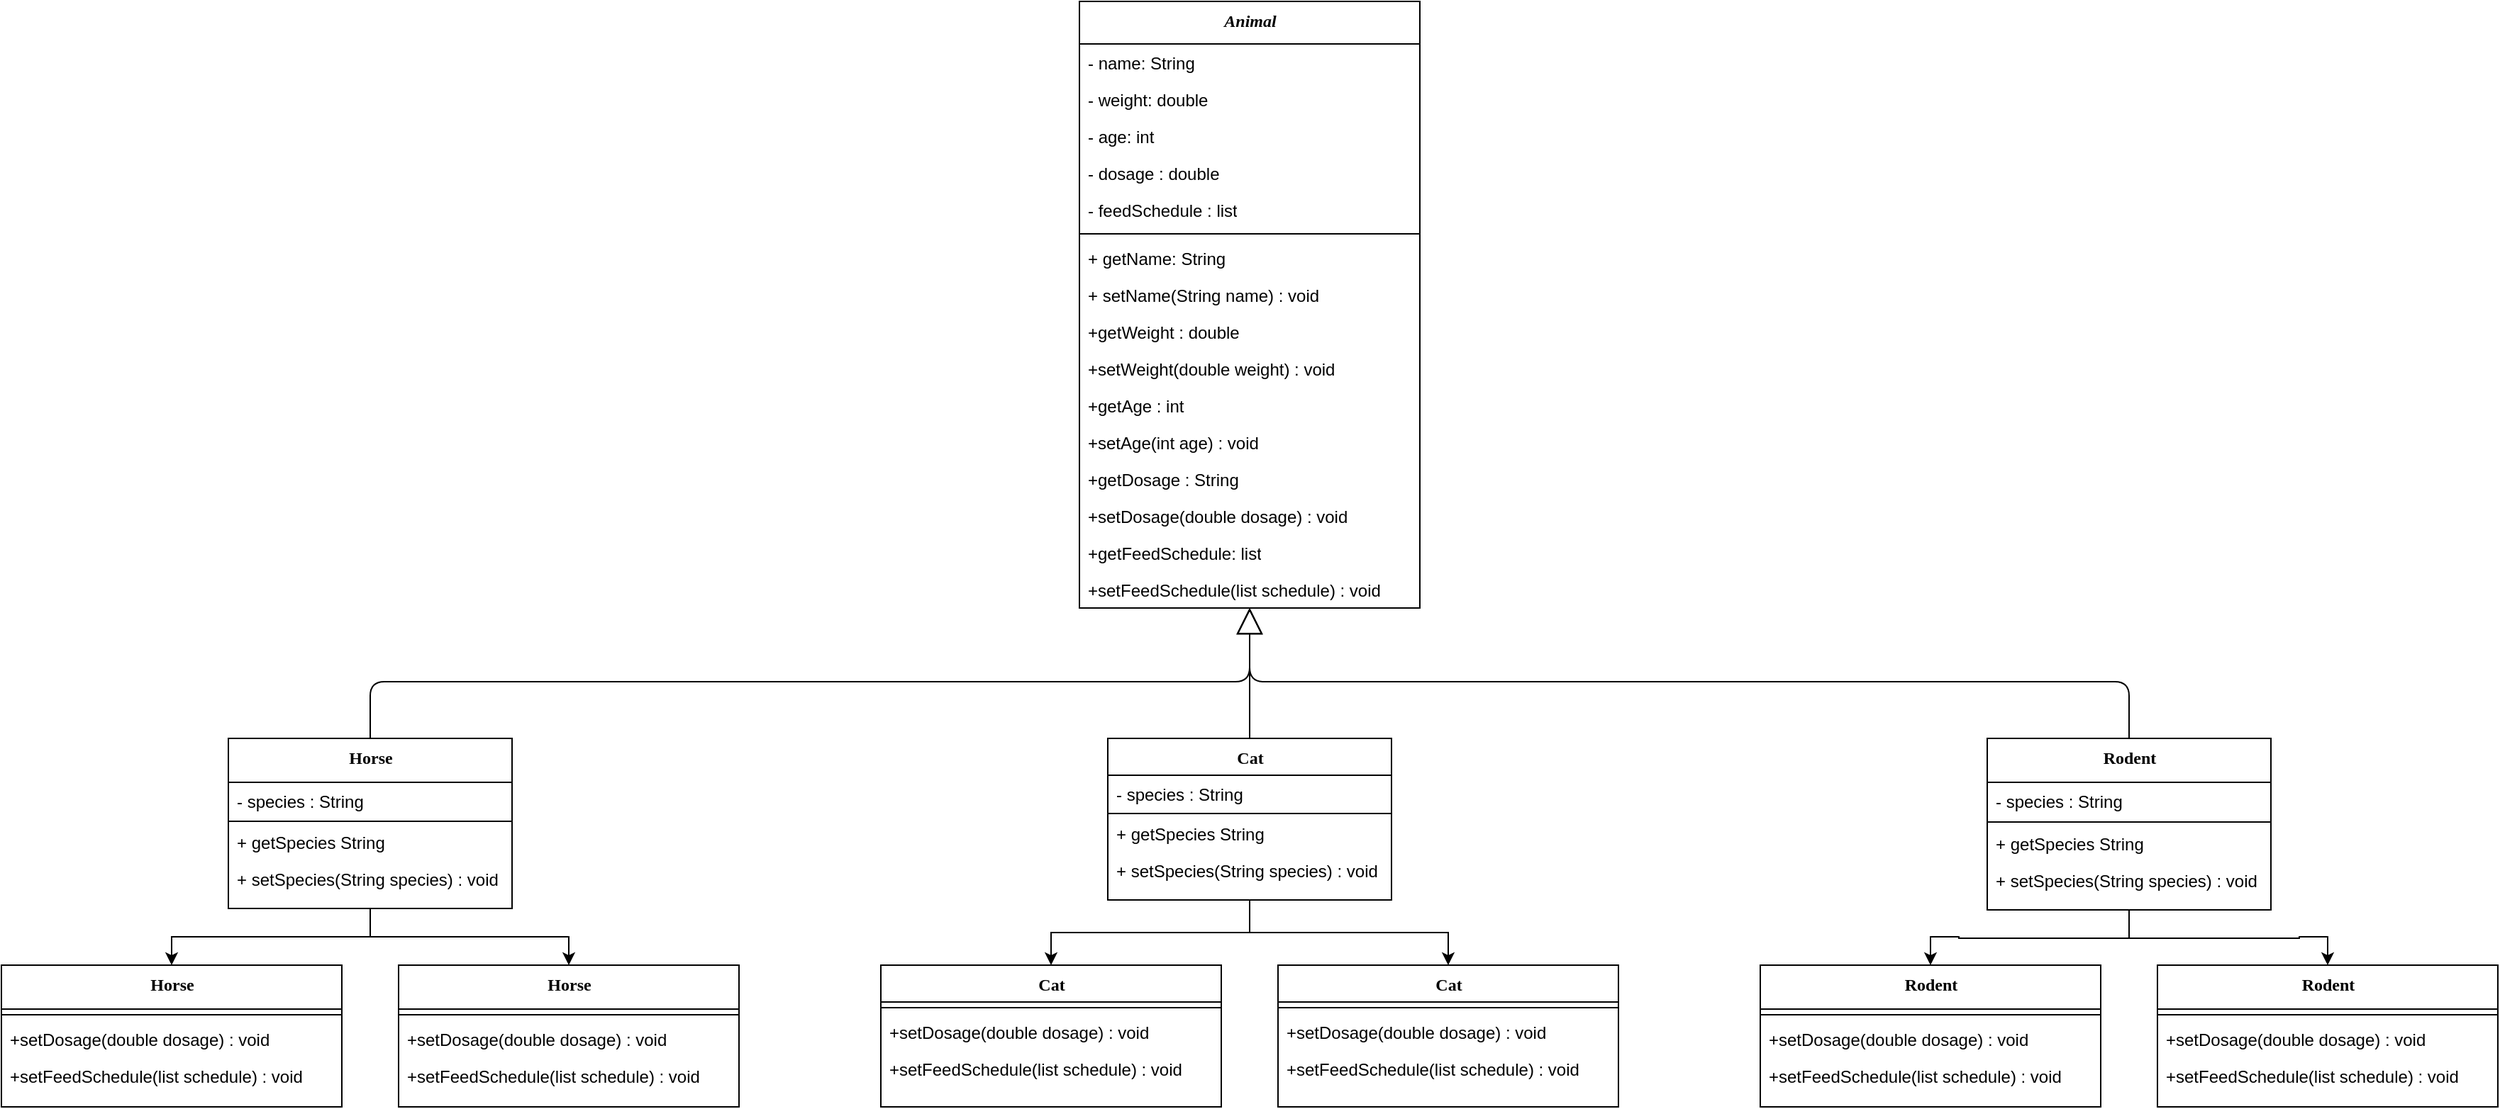 <mxfile version="20.5.1" type="github">
  <diagram name="Page-1" id="9f46799a-70d6-7492-0946-bef42562c5a5">
    <mxGraphModel dx="2823" dy="1270" grid="1" gridSize="10" guides="1" tooltips="1" connect="1" arrows="1" fold="1" page="1" pageScale="1" pageWidth="1100" pageHeight="850" background="none" math="0" shadow="0">
      <root>
        <mxCell id="0" />
        <mxCell id="1" parent="0" />
        <mxCell id="78961159f06e98e8-43" value="&lt;i&gt;Animal&lt;/i&gt;" style="swimlane;html=1;fontStyle=1;align=center;verticalAlign=top;childLayout=stackLayout;horizontal=1;startSize=30;horizontalStack=0;resizeParent=1;resizeLast=0;collapsible=1;marginBottom=0;swimlaneFillColor=#ffffff;rounded=0;shadow=0;comic=0;labelBackgroundColor=none;strokeWidth=1;fillColor=none;fontFamily=Verdana;fontSize=12" parent="1" vertex="1">
          <mxGeometry x="400" y="40" width="240" height="428" as="geometry" />
        </mxCell>
        <mxCell id="78961159f06e98e8-50" value="- name: String" style="text;html=1;strokeColor=none;fillColor=none;align=left;verticalAlign=top;spacingLeft=4;spacingRight=4;whiteSpace=wrap;overflow=hidden;rotatable=0;points=[[0,0.5],[1,0.5]];portConstraint=eastwest;" parent="78961159f06e98e8-43" vertex="1">
          <mxGeometry y="30" width="240" height="26" as="geometry" />
        </mxCell>
        <mxCell id="78961159f06e98e8-45" value="- weight: double" style="text;html=1;strokeColor=none;fillColor=none;align=left;verticalAlign=top;spacingLeft=4;spacingRight=4;whiteSpace=wrap;overflow=hidden;rotatable=0;points=[[0,0.5],[1,0.5]];portConstraint=eastwest;" parent="78961159f06e98e8-43" vertex="1">
          <mxGeometry y="56" width="240" height="26" as="geometry" />
        </mxCell>
        <mxCell id="78961159f06e98e8-49" value="- age: int" style="text;html=1;strokeColor=none;fillColor=none;align=left;verticalAlign=top;spacingLeft=4;spacingRight=4;whiteSpace=wrap;overflow=hidden;rotatable=0;points=[[0,0.5],[1,0.5]];portConstraint=eastwest;" parent="78961159f06e98e8-43" vertex="1">
          <mxGeometry y="82" width="240" height="26" as="geometry" />
        </mxCell>
        <mxCell id="78961159f06e98e8-44" value="- dosage : double" style="text;html=1;strokeColor=none;fillColor=none;align=left;verticalAlign=top;spacingLeft=4;spacingRight=4;whiteSpace=wrap;overflow=hidden;rotatable=0;points=[[0,0.5],[1,0.5]];portConstraint=eastwest;" parent="78961159f06e98e8-43" vertex="1">
          <mxGeometry y="108" width="240" height="26" as="geometry" />
        </mxCell>
        <mxCell id="P9E7qyGku1R6E2IRyjtk-8" value="- feedSchedule : list" style="text;html=1;strokeColor=none;fillColor=none;align=left;verticalAlign=top;spacingLeft=4;spacingRight=4;whiteSpace=wrap;overflow=hidden;rotatable=0;points=[[0,0.5],[1,0.5]];portConstraint=eastwest;" vertex="1" parent="78961159f06e98e8-43">
          <mxGeometry y="134" width="240" height="26" as="geometry" />
        </mxCell>
        <mxCell id="78961159f06e98e8-51" value="" style="line;html=1;strokeWidth=1;fillColor=none;align=left;verticalAlign=middle;spacingTop=-1;spacingLeft=3;spacingRight=3;rotatable=0;labelPosition=right;points=[];portConstraint=eastwest;" parent="78961159f06e98e8-43" vertex="1">
          <mxGeometry y="160" width="240" height="8" as="geometry" />
        </mxCell>
        <mxCell id="78961159f06e98e8-52" value="+ getName: String" style="text;html=1;strokeColor=none;fillColor=none;align=left;verticalAlign=top;spacingLeft=4;spacingRight=4;whiteSpace=wrap;overflow=hidden;rotatable=0;points=[[0,0.5],[1,0.5]];portConstraint=eastwest;" parent="78961159f06e98e8-43" vertex="1">
          <mxGeometry y="168" width="240" height="26" as="geometry" />
        </mxCell>
        <mxCell id="P9E7qyGku1R6E2IRyjtk-1" value="+ setName(String name) : void" style="text;html=1;strokeColor=none;fillColor=none;align=left;verticalAlign=top;spacingLeft=4;spacingRight=4;whiteSpace=wrap;overflow=hidden;rotatable=0;points=[[0,0.5],[1,0.5]];portConstraint=eastwest;" vertex="1" parent="78961159f06e98e8-43">
          <mxGeometry y="194" width="240" height="26" as="geometry" />
        </mxCell>
        <mxCell id="P9E7qyGku1R6E2IRyjtk-5" value="+getWeight : double" style="text;html=1;strokeColor=none;fillColor=none;align=left;verticalAlign=top;spacingLeft=4;spacingRight=4;whiteSpace=wrap;overflow=hidden;rotatable=0;points=[[0,0.5],[1,0.5]];portConstraint=eastwest;" vertex="1" parent="78961159f06e98e8-43">
          <mxGeometry y="220" width="240" height="26" as="geometry" />
        </mxCell>
        <mxCell id="P9E7qyGku1R6E2IRyjtk-6" value="+setWeight(double weight) : void" style="text;html=1;strokeColor=none;fillColor=none;align=left;verticalAlign=top;spacingLeft=4;spacingRight=4;whiteSpace=wrap;overflow=hidden;rotatable=0;points=[[0,0.5],[1,0.5]];portConstraint=eastwest;" vertex="1" parent="78961159f06e98e8-43">
          <mxGeometry y="246" width="240" height="26" as="geometry" />
        </mxCell>
        <mxCell id="P9E7qyGku1R6E2IRyjtk-3" value="+getAge : int" style="text;html=1;strokeColor=none;fillColor=none;align=left;verticalAlign=top;spacingLeft=4;spacingRight=4;whiteSpace=wrap;overflow=hidden;rotatable=0;points=[[0,0.5],[1,0.5]];portConstraint=eastwest;" vertex="1" parent="78961159f06e98e8-43">
          <mxGeometry y="272" width="240" height="26" as="geometry" />
        </mxCell>
        <mxCell id="P9E7qyGku1R6E2IRyjtk-4" value="+setAge(int age) : void" style="text;html=1;strokeColor=none;fillColor=none;align=left;verticalAlign=top;spacingLeft=4;spacingRight=4;whiteSpace=wrap;overflow=hidden;rotatable=0;points=[[0,0.5],[1,0.5]];portConstraint=eastwest;" vertex="1" parent="78961159f06e98e8-43">
          <mxGeometry y="298" width="240" height="26" as="geometry" />
        </mxCell>
        <mxCell id="78961159f06e98e8-53" value="+getDosage : String" style="text;html=1;strokeColor=none;fillColor=none;align=left;verticalAlign=top;spacingLeft=4;spacingRight=4;whiteSpace=wrap;overflow=hidden;rotatable=0;points=[[0,0.5],[1,0.5]];portConstraint=eastwest;" parent="78961159f06e98e8-43" vertex="1">
          <mxGeometry y="324" width="240" height="26" as="geometry" />
        </mxCell>
        <mxCell id="P9E7qyGku1R6E2IRyjtk-2" value="+setDosage(double dosage) : void" style="text;html=1;strokeColor=none;fillColor=none;align=left;verticalAlign=top;spacingLeft=4;spacingRight=4;whiteSpace=wrap;overflow=hidden;rotatable=0;points=[[0,0.5],[1,0.5]];portConstraint=eastwest;" vertex="1" parent="78961159f06e98e8-43">
          <mxGeometry y="350" width="240" height="26" as="geometry" />
        </mxCell>
        <mxCell id="P9E7qyGku1R6E2IRyjtk-9" value="+getFeedSchedule: list" style="text;html=1;strokeColor=none;fillColor=none;align=left;verticalAlign=top;spacingLeft=4;spacingRight=4;whiteSpace=wrap;overflow=hidden;rotatable=0;points=[[0,0.5],[1,0.5]];portConstraint=eastwest;" vertex="1" parent="78961159f06e98e8-43">
          <mxGeometry y="376" width="240" height="26" as="geometry" />
        </mxCell>
        <mxCell id="P9E7qyGku1R6E2IRyjtk-12" value="+setFeedSchedule(list schedule) : void" style="text;html=1;strokeColor=none;fillColor=none;align=left;verticalAlign=top;spacingLeft=4;spacingRight=4;whiteSpace=wrap;overflow=hidden;rotatable=0;points=[[0,0.5],[1,0.5]];portConstraint=eastwest;" vertex="1" parent="78961159f06e98e8-43">
          <mxGeometry y="402" width="240" height="26" as="geometry" />
        </mxCell>
        <mxCell id="78961159f06e98e8-128" style="edgeStyle=orthogonalEdgeStyle;html=1;labelBackgroundColor=none;startFill=0;startSize=8;endArrow=block;endFill=0;endSize=16;fontFamily=Verdana;fontSize=12;exitX=0.5;exitY=0;exitDx=0;exitDy=0;" parent="1" source="78961159f06e98e8-82" target="78961159f06e98e8-43" edge="1">
          <mxGeometry relative="1" as="geometry">
            <Array as="points">
              <mxPoint x="-100" y="520" />
              <mxPoint x="520" y="520" />
            </Array>
          </mxGeometry>
        </mxCell>
        <mxCell id="P9E7qyGku1R6E2IRyjtk-21" style="edgeStyle=orthogonalEdgeStyle;rounded=0;orthogonalLoop=1;jettySize=auto;html=1;" edge="1" parent="1" source="78961159f06e98e8-82" target="P9E7qyGku1R6E2IRyjtk-17">
          <mxGeometry relative="1" as="geometry" />
        </mxCell>
        <mxCell id="P9E7qyGku1R6E2IRyjtk-26" style="edgeStyle=orthogonalEdgeStyle;rounded=0;orthogonalLoop=1;jettySize=auto;html=1;" edge="1" parent="1" source="78961159f06e98e8-82" target="P9E7qyGku1R6E2IRyjtk-22">
          <mxGeometry relative="1" as="geometry" />
        </mxCell>
        <mxCell id="78961159f06e98e8-82" value="Horse" style="swimlane;html=1;fontStyle=1;align=center;verticalAlign=top;childLayout=stackLayout;horizontal=1;startSize=31;horizontalStack=0;resizeParent=1;resizeLast=0;collapsible=1;marginBottom=0;swimlaneFillColor=#ffffff;rounded=0;shadow=0;comic=0;labelBackgroundColor=none;strokeWidth=1;fillColor=none;fontFamily=Verdana;fontSize=12" parent="1" vertex="1">
          <mxGeometry x="-200" y="560" width="200" height="120" as="geometry" />
        </mxCell>
        <mxCell id="P9E7qyGku1R6E2IRyjtk-51" value="- species : String" style="text;html=1;strokeColor=none;fillColor=none;align=left;verticalAlign=top;spacingLeft=4;spacingRight=4;whiteSpace=wrap;overflow=hidden;rotatable=0;points=[[0,0.5],[1,0.5]];portConstraint=eastwest;" vertex="1" parent="78961159f06e98e8-82">
          <mxGeometry y="31" width="200" height="26" as="geometry" />
        </mxCell>
        <mxCell id="78961159f06e98e8-90" value="" style="line;html=1;strokeWidth=1;fillColor=none;align=left;verticalAlign=middle;spacingTop=-1;spacingLeft=3;spacingRight=3;rotatable=0;labelPosition=right;points=[];portConstraint=eastwest;" parent="78961159f06e98e8-82" vertex="1">
          <mxGeometry y="57" width="200" height="3" as="geometry" />
        </mxCell>
        <mxCell id="P9E7qyGku1R6E2IRyjtk-52" value="+ getSpecies String" style="text;html=1;strokeColor=none;fillColor=none;align=left;verticalAlign=top;spacingLeft=4;spacingRight=4;whiteSpace=wrap;overflow=hidden;rotatable=0;points=[[0,0.5],[1,0.5]];portConstraint=eastwest;" vertex="1" parent="78961159f06e98e8-82">
          <mxGeometry y="60" width="200" height="26" as="geometry" />
        </mxCell>
        <mxCell id="P9E7qyGku1R6E2IRyjtk-53" value="+ setSpecies(String species) : void" style="text;html=1;strokeColor=none;fillColor=none;align=left;verticalAlign=top;spacingLeft=4;spacingRight=4;whiteSpace=wrap;overflow=hidden;rotatable=0;points=[[0,0.5],[1,0.5]];portConstraint=eastwest;" vertex="1" parent="78961159f06e98e8-82">
          <mxGeometry y="86" width="200" height="34" as="geometry" />
        </mxCell>
        <mxCell id="78961159f06e98e8-127" style="edgeStyle=orthogonalEdgeStyle;html=1;labelBackgroundColor=none;startFill=0;startSize=8;endArrow=block;endFill=0;endSize=16;fontFamily=Verdana;fontSize=12;" parent="1" source="78961159f06e98e8-95" target="78961159f06e98e8-43" edge="1">
          <mxGeometry relative="1" as="geometry" />
        </mxCell>
        <mxCell id="P9E7qyGku1R6E2IRyjtk-31" style="edgeStyle=orthogonalEdgeStyle;rounded=0;orthogonalLoop=1;jettySize=auto;html=1;" edge="1" parent="1" source="78961159f06e98e8-95" target="P9E7qyGku1R6E2IRyjtk-27">
          <mxGeometry relative="1" as="geometry" />
        </mxCell>
        <mxCell id="P9E7qyGku1R6E2IRyjtk-36" style="edgeStyle=orthogonalEdgeStyle;rounded=0;orthogonalLoop=1;jettySize=auto;html=1;" edge="1" parent="1" source="78961159f06e98e8-95" target="P9E7qyGku1R6E2IRyjtk-32">
          <mxGeometry relative="1" as="geometry" />
        </mxCell>
        <mxCell id="78961159f06e98e8-95" value="Cat" style="swimlane;html=1;fontStyle=1;align=center;verticalAlign=top;childLayout=stackLayout;horizontal=1;startSize=26;horizontalStack=0;resizeParent=1;resizeLast=0;collapsible=1;marginBottom=0;swimlaneFillColor=#ffffff;rounded=0;shadow=0;comic=0;labelBackgroundColor=none;strokeWidth=1;fillColor=none;fontFamily=Verdana;fontSize=12" parent="1" vertex="1">
          <mxGeometry x="420" y="560" width="200" height="114" as="geometry" />
        </mxCell>
        <mxCell id="P9E7qyGku1R6E2IRyjtk-55" value="- species : String" style="text;html=1;strokeColor=none;fillColor=none;align=left;verticalAlign=top;spacingLeft=4;spacingRight=4;whiteSpace=wrap;overflow=hidden;rotatable=0;points=[[0,0.5],[1,0.5]];portConstraint=eastwest;" vertex="1" parent="78961159f06e98e8-95">
          <mxGeometry y="26" width="200" height="26" as="geometry" />
        </mxCell>
        <mxCell id="78961159f06e98e8-103" value="" style="line;html=1;strokeWidth=1;fillColor=none;align=left;verticalAlign=middle;spacingTop=-1;spacingLeft=3;spacingRight=3;rotatable=0;labelPosition=right;points=[];portConstraint=eastwest;" parent="78961159f06e98e8-95" vertex="1">
          <mxGeometry y="52" width="200" height="2" as="geometry" />
        </mxCell>
        <mxCell id="P9E7qyGku1R6E2IRyjtk-57" value="+ getSpecies String" style="text;html=1;strokeColor=none;fillColor=none;align=left;verticalAlign=top;spacingLeft=4;spacingRight=4;whiteSpace=wrap;overflow=hidden;rotatable=0;points=[[0,0.5],[1,0.5]];portConstraint=eastwest;" vertex="1" parent="78961159f06e98e8-95">
          <mxGeometry y="54" width="200" height="26" as="geometry" />
        </mxCell>
        <mxCell id="P9E7qyGku1R6E2IRyjtk-56" value="+ setSpecies(String species) : void" style="text;html=1;strokeColor=none;fillColor=none;align=left;verticalAlign=top;spacingLeft=4;spacingRight=4;whiteSpace=wrap;overflow=hidden;rotatable=0;points=[[0,0.5],[1,0.5]];portConstraint=eastwest;" vertex="1" parent="78961159f06e98e8-95">
          <mxGeometry y="80" width="200" height="34" as="geometry" />
        </mxCell>
        <mxCell id="78961159f06e98e8-126" style="edgeStyle=orthogonalEdgeStyle;html=1;labelBackgroundColor=none;startFill=0;startSize=8;endArrow=block;endFill=0;endSize=16;fontFamily=Verdana;fontSize=12;exitX=0.5;exitY=0;exitDx=0;exitDy=0;" parent="1" source="78961159f06e98e8-108" target="78961159f06e98e8-43" edge="1">
          <mxGeometry relative="1" as="geometry">
            <Array as="points">
              <mxPoint x="1140" y="520" />
              <mxPoint x="520" y="520" />
            </Array>
          </mxGeometry>
        </mxCell>
        <mxCell id="P9E7qyGku1R6E2IRyjtk-42" style="edgeStyle=orthogonalEdgeStyle;rounded=0;orthogonalLoop=1;jettySize=auto;html=1;" edge="1" parent="1" source="78961159f06e98e8-108" target="P9E7qyGku1R6E2IRyjtk-38">
          <mxGeometry relative="1" as="geometry" />
        </mxCell>
        <mxCell id="P9E7qyGku1R6E2IRyjtk-47" style="edgeStyle=orthogonalEdgeStyle;rounded=0;orthogonalLoop=1;jettySize=auto;html=1;" edge="1" parent="1" source="78961159f06e98e8-108" target="P9E7qyGku1R6E2IRyjtk-43">
          <mxGeometry relative="1" as="geometry" />
        </mxCell>
        <mxCell id="78961159f06e98e8-108" value="Rodent" style="swimlane;html=1;fontStyle=1;align=center;verticalAlign=top;childLayout=stackLayout;horizontal=1;startSize=31;horizontalStack=0;resizeParent=1;resizeLast=0;collapsible=1;marginBottom=0;swimlaneFillColor=#ffffff;rounded=0;shadow=0;comic=0;labelBackgroundColor=none;strokeWidth=1;fillColor=none;fontFamily=Verdana;fontSize=12" parent="1" vertex="1">
          <mxGeometry x="1040" y="560" width="200" height="121" as="geometry" />
        </mxCell>
        <mxCell id="P9E7qyGku1R6E2IRyjtk-58" value="- species : String" style="text;html=1;strokeColor=none;fillColor=none;align=left;verticalAlign=top;spacingLeft=4;spacingRight=4;whiteSpace=wrap;overflow=hidden;rotatable=0;points=[[0,0.5],[1,0.5]];portConstraint=eastwest;" vertex="1" parent="78961159f06e98e8-108">
          <mxGeometry y="31" width="200" height="26" as="geometry" />
        </mxCell>
        <mxCell id="78961159f06e98e8-116" value="" style="line;html=1;strokeWidth=1;fillColor=none;align=left;verticalAlign=middle;spacingTop=-1;spacingLeft=3;spacingRight=3;rotatable=0;labelPosition=right;points=[];portConstraint=eastwest;" parent="78961159f06e98e8-108" vertex="1">
          <mxGeometry y="57" width="200" height="4" as="geometry" />
        </mxCell>
        <mxCell id="P9E7qyGku1R6E2IRyjtk-59" value="+ getSpecies String" style="text;html=1;strokeColor=none;fillColor=none;align=left;verticalAlign=top;spacingLeft=4;spacingRight=4;whiteSpace=wrap;overflow=hidden;rotatable=0;points=[[0,0.5],[1,0.5]];portConstraint=eastwest;" vertex="1" parent="78961159f06e98e8-108">
          <mxGeometry y="61" width="200" height="26" as="geometry" />
        </mxCell>
        <mxCell id="P9E7qyGku1R6E2IRyjtk-60" value="+ setSpecies(String species) : void" style="text;html=1;strokeColor=none;fillColor=none;align=left;verticalAlign=top;spacingLeft=4;spacingRight=4;whiteSpace=wrap;overflow=hidden;rotatable=0;points=[[0,0.5],[1,0.5]];portConstraint=eastwest;" vertex="1" parent="78961159f06e98e8-108">
          <mxGeometry y="87" width="200" height="34" as="geometry" />
        </mxCell>
        <mxCell id="P9E7qyGku1R6E2IRyjtk-17" value="Horse" style="swimlane;html=1;fontStyle=1;align=center;verticalAlign=top;childLayout=stackLayout;horizontal=1;startSize=31;horizontalStack=0;resizeParent=1;resizeLast=0;collapsible=1;marginBottom=0;swimlaneFillColor=#ffffff;rounded=0;shadow=0;comic=0;labelBackgroundColor=none;strokeWidth=1;fillColor=none;fontFamily=Verdana;fontSize=12" vertex="1" parent="1">
          <mxGeometry x="-360" y="720" width="240" height="100" as="geometry" />
        </mxCell>
        <mxCell id="P9E7qyGku1R6E2IRyjtk-18" value="" style="line;html=1;strokeWidth=1;fillColor=none;align=left;verticalAlign=middle;spacingTop=-1;spacingLeft=3;spacingRight=3;rotatable=0;labelPosition=right;points=[];portConstraint=eastwest;" vertex="1" parent="P9E7qyGku1R6E2IRyjtk-17">
          <mxGeometry y="31" width="240" height="8" as="geometry" />
        </mxCell>
        <mxCell id="P9E7qyGku1R6E2IRyjtk-19" value="+setDosage(double dosage) : void" style="text;html=1;strokeColor=none;fillColor=none;align=left;verticalAlign=top;spacingLeft=4;spacingRight=4;whiteSpace=wrap;overflow=hidden;rotatable=0;points=[[0,0.5],[1,0.5]];portConstraint=eastwest;" vertex="1" parent="P9E7qyGku1R6E2IRyjtk-17">
          <mxGeometry y="39" width="240" height="26" as="geometry" />
        </mxCell>
        <mxCell id="P9E7qyGku1R6E2IRyjtk-20" value="+setFeedSchedule(list schedule) : void" style="text;html=1;strokeColor=none;fillColor=none;align=left;verticalAlign=top;spacingLeft=4;spacingRight=4;whiteSpace=wrap;overflow=hidden;rotatable=0;points=[[0,0.5],[1,0.5]];portConstraint=eastwest;" vertex="1" parent="P9E7qyGku1R6E2IRyjtk-17">
          <mxGeometry y="65" width="240" height="26" as="geometry" />
        </mxCell>
        <mxCell id="P9E7qyGku1R6E2IRyjtk-22" value="Horse" style="swimlane;html=1;fontStyle=1;align=center;verticalAlign=top;childLayout=stackLayout;horizontal=1;startSize=31;horizontalStack=0;resizeParent=1;resizeLast=0;collapsible=1;marginBottom=0;swimlaneFillColor=#ffffff;rounded=0;shadow=0;comic=0;labelBackgroundColor=none;strokeWidth=1;fillColor=none;fontFamily=Verdana;fontSize=12" vertex="1" parent="1">
          <mxGeometry x="-80" y="720" width="240" height="100" as="geometry" />
        </mxCell>
        <mxCell id="P9E7qyGku1R6E2IRyjtk-23" value="" style="line;html=1;strokeWidth=1;fillColor=none;align=left;verticalAlign=middle;spacingTop=-1;spacingLeft=3;spacingRight=3;rotatable=0;labelPosition=right;points=[];portConstraint=eastwest;" vertex="1" parent="P9E7qyGku1R6E2IRyjtk-22">
          <mxGeometry y="31" width="240" height="8" as="geometry" />
        </mxCell>
        <mxCell id="P9E7qyGku1R6E2IRyjtk-24" value="+setDosage(double dosage) : void" style="text;html=1;strokeColor=none;fillColor=none;align=left;verticalAlign=top;spacingLeft=4;spacingRight=4;whiteSpace=wrap;overflow=hidden;rotatable=0;points=[[0,0.5],[1,0.5]];portConstraint=eastwest;" vertex="1" parent="P9E7qyGku1R6E2IRyjtk-22">
          <mxGeometry y="39" width="240" height="26" as="geometry" />
        </mxCell>
        <mxCell id="P9E7qyGku1R6E2IRyjtk-25" value="+setFeedSchedule(list schedule) : void" style="text;html=1;strokeColor=none;fillColor=none;align=left;verticalAlign=top;spacingLeft=4;spacingRight=4;whiteSpace=wrap;overflow=hidden;rotatable=0;points=[[0,0.5],[1,0.5]];portConstraint=eastwest;" vertex="1" parent="P9E7qyGku1R6E2IRyjtk-22">
          <mxGeometry y="65" width="240" height="26" as="geometry" />
        </mxCell>
        <mxCell id="P9E7qyGku1R6E2IRyjtk-27" value="Cat" style="swimlane;html=1;fontStyle=1;align=center;verticalAlign=top;childLayout=stackLayout;horizontal=1;startSize=26;horizontalStack=0;resizeParent=1;resizeLast=0;collapsible=1;marginBottom=0;swimlaneFillColor=#ffffff;rounded=0;shadow=0;comic=0;labelBackgroundColor=none;strokeWidth=1;fillColor=none;fontFamily=Verdana;fontSize=12" vertex="1" parent="1">
          <mxGeometry x="260" y="720" width="240" height="100" as="geometry" />
        </mxCell>
        <mxCell id="P9E7qyGku1R6E2IRyjtk-28" value="" style="line;html=1;strokeWidth=1;fillColor=none;align=left;verticalAlign=middle;spacingTop=-1;spacingLeft=3;spacingRight=3;rotatable=0;labelPosition=right;points=[];portConstraint=eastwest;" vertex="1" parent="P9E7qyGku1R6E2IRyjtk-27">
          <mxGeometry y="26" width="240" height="8" as="geometry" />
        </mxCell>
        <mxCell id="P9E7qyGku1R6E2IRyjtk-29" value="+setDosage(double dosage) : void" style="text;html=1;strokeColor=none;fillColor=none;align=left;verticalAlign=top;spacingLeft=4;spacingRight=4;whiteSpace=wrap;overflow=hidden;rotatable=0;points=[[0,0.5],[1,0.5]];portConstraint=eastwest;" vertex="1" parent="P9E7qyGku1R6E2IRyjtk-27">
          <mxGeometry y="34" width="240" height="26" as="geometry" />
        </mxCell>
        <mxCell id="P9E7qyGku1R6E2IRyjtk-30" value="+setFeedSchedule(list schedule) : void" style="text;html=1;strokeColor=none;fillColor=none;align=left;verticalAlign=top;spacingLeft=4;spacingRight=4;whiteSpace=wrap;overflow=hidden;rotatable=0;points=[[0,0.5],[1,0.5]];portConstraint=eastwest;" vertex="1" parent="P9E7qyGku1R6E2IRyjtk-27">
          <mxGeometry y="60" width="240" height="26" as="geometry" />
        </mxCell>
        <mxCell id="P9E7qyGku1R6E2IRyjtk-32" value="Cat" style="swimlane;html=1;fontStyle=1;align=center;verticalAlign=top;childLayout=stackLayout;horizontal=1;startSize=26;horizontalStack=0;resizeParent=1;resizeLast=0;collapsible=1;marginBottom=0;swimlaneFillColor=#ffffff;rounded=0;shadow=0;comic=0;labelBackgroundColor=none;strokeWidth=1;fillColor=none;fontFamily=Verdana;fontSize=12" vertex="1" parent="1">
          <mxGeometry x="540" y="720" width="240" height="100" as="geometry" />
        </mxCell>
        <mxCell id="P9E7qyGku1R6E2IRyjtk-33" value="" style="line;html=1;strokeWidth=1;fillColor=none;align=left;verticalAlign=middle;spacingTop=-1;spacingLeft=3;spacingRight=3;rotatable=0;labelPosition=right;points=[];portConstraint=eastwest;" vertex="1" parent="P9E7qyGku1R6E2IRyjtk-32">
          <mxGeometry y="26" width="240" height="8" as="geometry" />
        </mxCell>
        <mxCell id="P9E7qyGku1R6E2IRyjtk-34" value="+setDosage(double dosage) : void" style="text;html=1;strokeColor=none;fillColor=none;align=left;verticalAlign=top;spacingLeft=4;spacingRight=4;whiteSpace=wrap;overflow=hidden;rotatable=0;points=[[0,0.5],[1,0.5]];portConstraint=eastwest;" vertex="1" parent="P9E7qyGku1R6E2IRyjtk-32">
          <mxGeometry y="34" width="240" height="26" as="geometry" />
        </mxCell>
        <mxCell id="P9E7qyGku1R6E2IRyjtk-35" value="+setFeedSchedule(list schedule) : void" style="text;html=1;strokeColor=none;fillColor=none;align=left;verticalAlign=top;spacingLeft=4;spacingRight=4;whiteSpace=wrap;overflow=hidden;rotatable=0;points=[[0,0.5],[1,0.5]];portConstraint=eastwest;" vertex="1" parent="P9E7qyGku1R6E2IRyjtk-32">
          <mxGeometry y="60" width="240" height="26" as="geometry" />
        </mxCell>
        <mxCell id="P9E7qyGku1R6E2IRyjtk-38" value="Rodent" style="swimlane;html=1;fontStyle=1;align=center;verticalAlign=top;childLayout=stackLayout;horizontal=1;startSize=31;horizontalStack=0;resizeParent=1;resizeLast=0;collapsible=1;marginBottom=0;swimlaneFillColor=#ffffff;rounded=0;shadow=0;comic=0;labelBackgroundColor=none;strokeWidth=1;fillColor=none;fontFamily=Verdana;fontSize=12" vertex="1" parent="1">
          <mxGeometry x="880" y="720" width="240" height="100" as="geometry" />
        </mxCell>
        <mxCell id="P9E7qyGku1R6E2IRyjtk-39" value="" style="line;html=1;strokeWidth=1;fillColor=none;align=left;verticalAlign=middle;spacingTop=-1;spacingLeft=3;spacingRight=3;rotatable=0;labelPosition=right;points=[];portConstraint=eastwest;" vertex="1" parent="P9E7qyGku1R6E2IRyjtk-38">
          <mxGeometry y="31" width="240" height="8" as="geometry" />
        </mxCell>
        <mxCell id="P9E7qyGku1R6E2IRyjtk-40" value="+setDosage(double dosage) : void" style="text;html=1;strokeColor=none;fillColor=none;align=left;verticalAlign=top;spacingLeft=4;spacingRight=4;whiteSpace=wrap;overflow=hidden;rotatable=0;points=[[0,0.5],[1,0.5]];portConstraint=eastwest;" vertex="1" parent="P9E7qyGku1R6E2IRyjtk-38">
          <mxGeometry y="39" width="240" height="26" as="geometry" />
        </mxCell>
        <mxCell id="P9E7qyGku1R6E2IRyjtk-41" value="+setFeedSchedule(list schedule) : void" style="text;html=1;strokeColor=none;fillColor=none;align=left;verticalAlign=top;spacingLeft=4;spacingRight=4;whiteSpace=wrap;overflow=hidden;rotatable=0;points=[[0,0.5],[1,0.5]];portConstraint=eastwest;" vertex="1" parent="P9E7qyGku1R6E2IRyjtk-38">
          <mxGeometry y="65" width="240" height="26" as="geometry" />
        </mxCell>
        <mxCell id="P9E7qyGku1R6E2IRyjtk-43" value="Rodent" style="swimlane;html=1;fontStyle=1;align=center;verticalAlign=top;childLayout=stackLayout;horizontal=1;startSize=31;horizontalStack=0;resizeParent=1;resizeLast=0;collapsible=1;marginBottom=0;swimlaneFillColor=#ffffff;rounded=0;shadow=0;comic=0;labelBackgroundColor=none;strokeWidth=1;fillColor=none;fontFamily=Verdana;fontSize=12" vertex="1" parent="1">
          <mxGeometry x="1160" y="720" width="240" height="100" as="geometry" />
        </mxCell>
        <mxCell id="P9E7qyGku1R6E2IRyjtk-44" value="" style="line;html=1;strokeWidth=1;fillColor=none;align=left;verticalAlign=middle;spacingTop=-1;spacingLeft=3;spacingRight=3;rotatable=0;labelPosition=right;points=[];portConstraint=eastwest;" vertex="1" parent="P9E7qyGku1R6E2IRyjtk-43">
          <mxGeometry y="31" width="240" height="8" as="geometry" />
        </mxCell>
        <mxCell id="P9E7qyGku1R6E2IRyjtk-45" value="+setDosage(double dosage) : void" style="text;html=1;strokeColor=none;fillColor=none;align=left;verticalAlign=top;spacingLeft=4;spacingRight=4;whiteSpace=wrap;overflow=hidden;rotatable=0;points=[[0,0.5],[1,0.5]];portConstraint=eastwest;" vertex="1" parent="P9E7qyGku1R6E2IRyjtk-43">
          <mxGeometry y="39" width="240" height="26" as="geometry" />
        </mxCell>
        <mxCell id="P9E7qyGku1R6E2IRyjtk-46" value="+setFeedSchedule(list schedule) : void" style="text;html=1;strokeColor=none;fillColor=none;align=left;verticalAlign=top;spacingLeft=4;spacingRight=4;whiteSpace=wrap;overflow=hidden;rotatable=0;points=[[0,0.5],[1,0.5]];portConstraint=eastwest;" vertex="1" parent="P9E7qyGku1R6E2IRyjtk-43">
          <mxGeometry y="65" width="240" height="26" as="geometry" />
        </mxCell>
      </root>
    </mxGraphModel>
  </diagram>
</mxfile>
